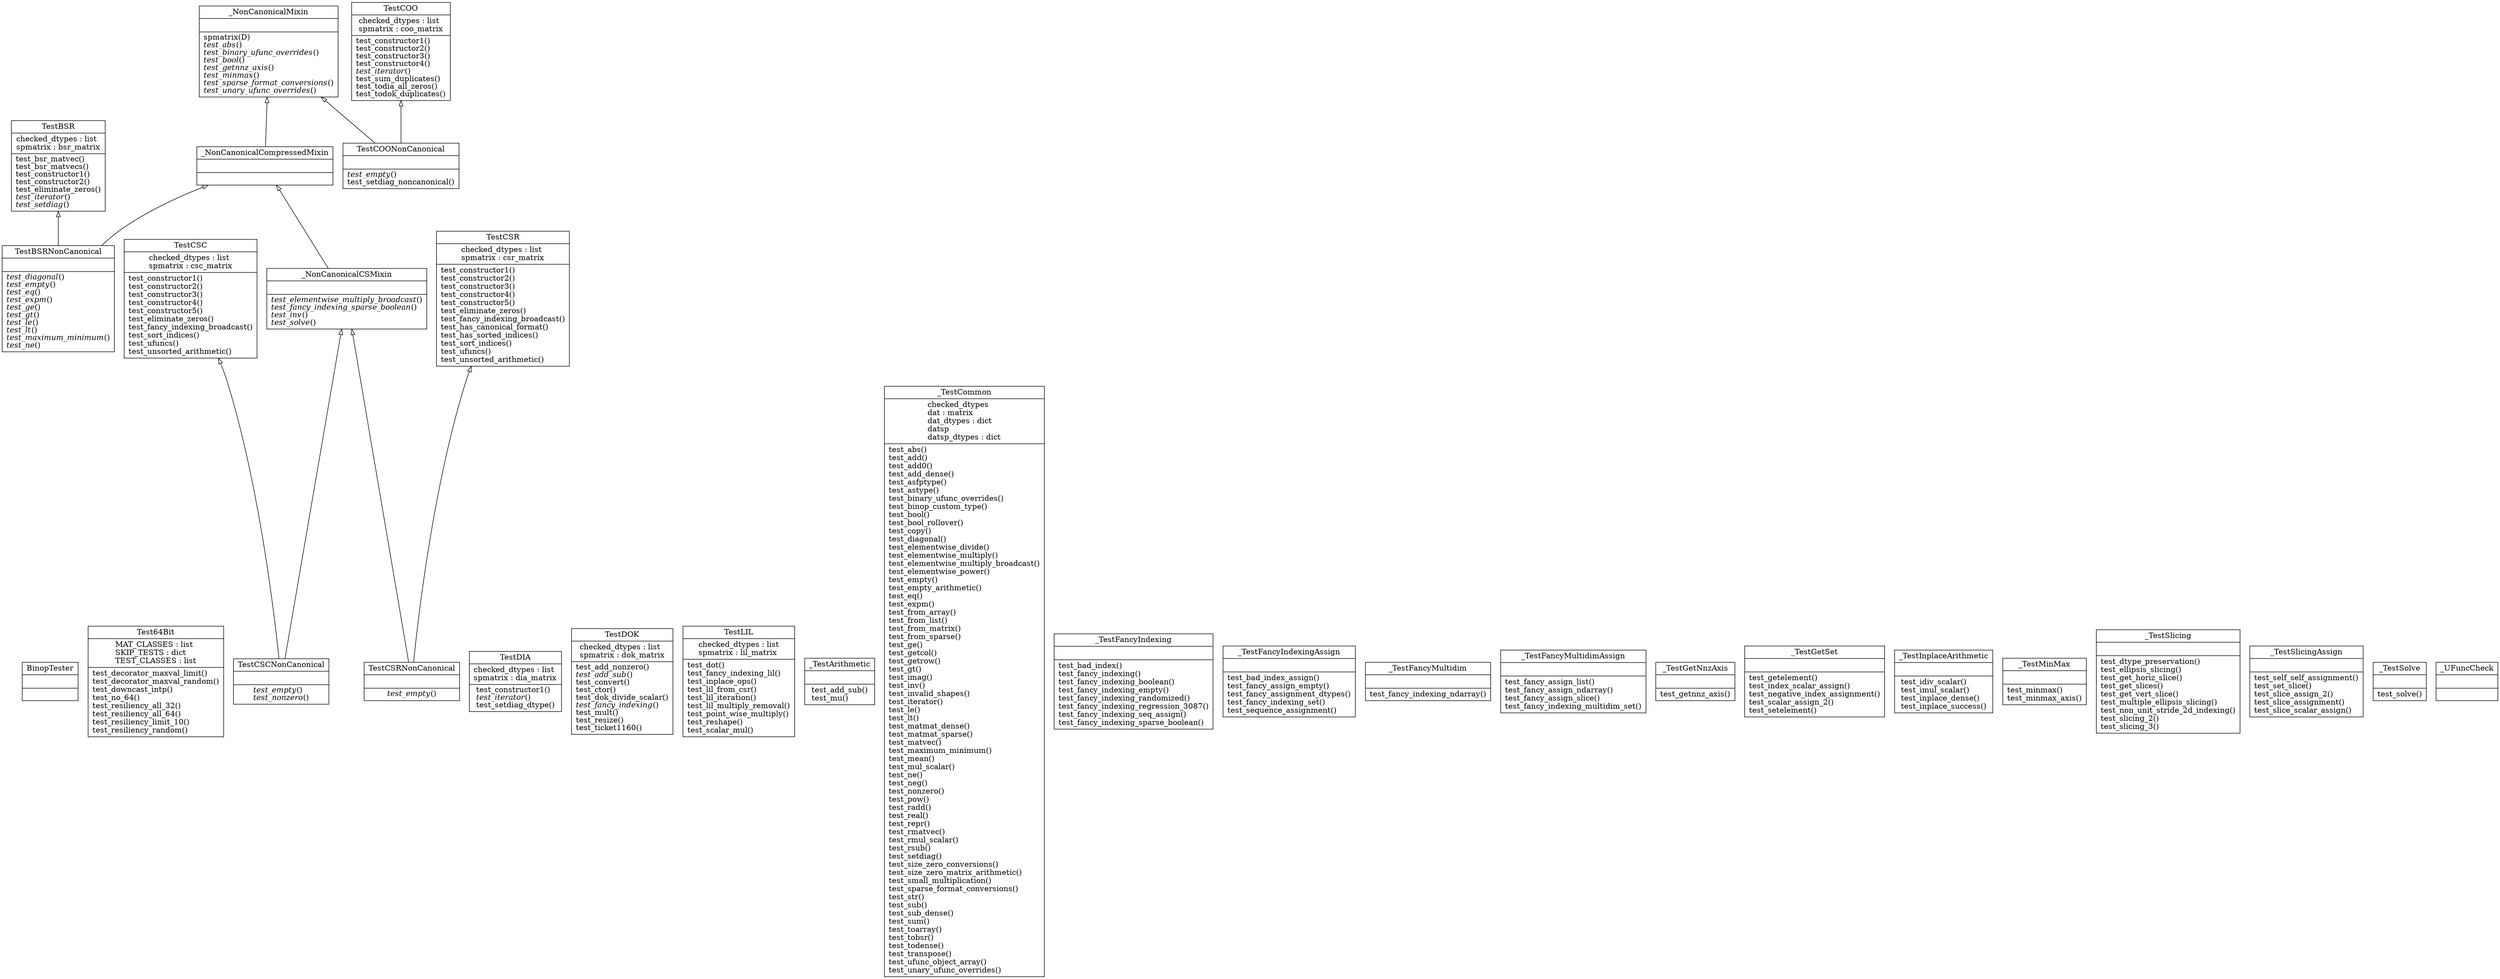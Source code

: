 digraph "classes_14" {
rankdir=BT
charset="utf-8"
"test_base.BinopTester" [color="black", fontcolor="black", label=<{BinopTester|<br ALIGN="LEFT"/>|}>, shape="record", style="solid"];
"test_base.Test64Bit" [color="black", fontcolor="black", label=<{Test64Bit|MAT_CLASSES : list<br ALIGN="LEFT"/>SKIP_TESTS : dict<br ALIGN="LEFT"/>TEST_CLASSES : list<br ALIGN="LEFT"/>|test_decorator_maxval_limit()<br ALIGN="LEFT"/>test_decorator_maxval_random()<br ALIGN="LEFT"/>test_downcast_intp()<br ALIGN="LEFT"/>test_no_64()<br ALIGN="LEFT"/>test_resiliency_all_32()<br ALIGN="LEFT"/>test_resiliency_all_64()<br ALIGN="LEFT"/>test_resiliency_limit_10()<br ALIGN="LEFT"/>test_resiliency_random()<br ALIGN="LEFT"/>}>, shape="record", style="solid"];
"test_base.TestBSR" [color="black", fontcolor="black", label=<{TestBSR|checked_dtypes : list<br ALIGN="LEFT"/>spmatrix : bsr_matrix<br ALIGN="LEFT"/>|test_bsr_matvec()<br ALIGN="LEFT"/>test_bsr_matvecs()<br ALIGN="LEFT"/>test_constructor1()<br ALIGN="LEFT"/>test_constructor2()<br ALIGN="LEFT"/>test_eliminate_zeros()<br ALIGN="LEFT"/><I>test_iterator</I>()<br ALIGN="LEFT"/><I>test_setdiag</I>()<br ALIGN="LEFT"/>}>, shape="record", style="solid"];
"test_base.TestBSRNonCanonical" [color="black", fontcolor="black", label=<{TestBSRNonCanonical|<br ALIGN="LEFT"/>|<I>test_diagonal</I>()<br ALIGN="LEFT"/><I>test_empty</I>()<br ALIGN="LEFT"/><I>test_eq</I>()<br ALIGN="LEFT"/><I>test_expm</I>()<br ALIGN="LEFT"/><I>test_ge</I>()<br ALIGN="LEFT"/><I>test_gt</I>()<br ALIGN="LEFT"/><I>test_le</I>()<br ALIGN="LEFT"/><I>test_lt</I>()<br ALIGN="LEFT"/><I>test_maximum_minimum</I>()<br ALIGN="LEFT"/><I>test_ne</I>()<br ALIGN="LEFT"/>}>, shape="record", style="solid"];
"test_base.TestCOO" [color="black", fontcolor="black", label=<{TestCOO|checked_dtypes : list<br ALIGN="LEFT"/>spmatrix : coo_matrix<br ALIGN="LEFT"/>|test_constructor1()<br ALIGN="LEFT"/>test_constructor2()<br ALIGN="LEFT"/>test_constructor3()<br ALIGN="LEFT"/>test_constructor4()<br ALIGN="LEFT"/><I>test_iterator</I>()<br ALIGN="LEFT"/>test_sum_duplicates()<br ALIGN="LEFT"/>test_todia_all_zeros()<br ALIGN="LEFT"/>test_todok_duplicates()<br ALIGN="LEFT"/>}>, shape="record", style="solid"];
"test_base.TestCOONonCanonical" [color="black", fontcolor="black", label=<{TestCOONonCanonical|<br ALIGN="LEFT"/>|<I>test_empty</I>()<br ALIGN="LEFT"/>test_setdiag_noncanonical()<br ALIGN="LEFT"/>}>, shape="record", style="solid"];
"test_base.TestCSC" [color="black", fontcolor="black", label=<{TestCSC|checked_dtypes : list<br ALIGN="LEFT"/>spmatrix : csc_matrix<br ALIGN="LEFT"/>|test_constructor1()<br ALIGN="LEFT"/>test_constructor2()<br ALIGN="LEFT"/>test_constructor3()<br ALIGN="LEFT"/>test_constructor4()<br ALIGN="LEFT"/>test_constructor5()<br ALIGN="LEFT"/>test_eliminate_zeros()<br ALIGN="LEFT"/>test_fancy_indexing_broadcast()<br ALIGN="LEFT"/>test_sort_indices()<br ALIGN="LEFT"/>test_ufuncs()<br ALIGN="LEFT"/>test_unsorted_arithmetic()<br ALIGN="LEFT"/>}>, shape="record", style="solid"];
"test_base.TestCSCNonCanonical" [color="black", fontcolor="black", label=<{TestCSCNonCanonical|<br ALIGN="LEFT"/>|<I>test_empty</I>()<br ALIGN="LEFT"/><I>test_nonzero</I>()<br ALIGN="LEFT"/>}>, shape="record", style="solid"];
"test_base.TestCSR" [color="black", fontcolor="black", label=<{TestCSR|checked_dtypes : list<br ALIGN="LEFT"/>spmatrix : csr_matrix<br ALIGN="LEFT"/>|test_constructor1()<br ALIGN="LEFT"/>test_constructor2()<br ALIGN="LEFT"/>test_constructor3()<br ALIGN="LEFT"/>test_constructor4()<br ALIGN="LEFT"/>test_constructor5()<br ALIGN="LEFT"/>test_eliminate_zeros()<br ALIGN="LEFT"/>test_fancy_indexing_broadcast()<br ALIGN="LEFT"/>test_has_canonical_format()<br ALIGN="LEFT"/>test_has_sorted_indices()<br ALIGN="LEFT"/>test_sort_indices()<br ALIGN="LEFT"/>test_ufuncs()<br ALIGN="LEFT"/>test_unsorted_arithmetic()<br ALIGN="LEFT"/>}>, shape="record", style="solid"];
"test_base.TestCSRNonCanonical" [color="black", fontcolor="black", label=<{TestCSRNonCanonical|<br ALIGN="LEFT"/>|<I>test_empty</I>()<br ALIGN="LEFT"/>}>, shape="record", style="solid"];
"test_base.TestDIA" [color="black", fontcolor="black", label=<{TestDIA|checked_dtypes : list<br ALIGN="LEFT"/>spmatrix : dia_matrix<br ALIGN="LEFT"/>|test_constructor1()<br ALIGN="LEFT"/><I>test_iterator</I>()<br ALIGN="LEFT"/>test_setdiag_dtype()<br ALIGN="LEFT"/>}>, shape="record", style="solid"];
"test_base.TestDOK" [color="black", fontcolor="black", label=<{TestDOK|checked_dtypes : list<br ALIGN="LEFT"/>spmatrix : dok_matrix<br ALIGN="LEFT"/>|test_add_nonzero()<br ALIGN="LEFT"/><I>test_add_sub</I>()<br ALIGN="LEFT"/>test_convert()<br ALIGN="LEFT"/>test_ctor()<br ALIGN="LEFT"/>test_dok_divide_scalar()<br ALIGN="LEFT"/><I>test_fancy_indexing</I>()<br ALIGN="LEFT"/>test_mult()<br ALIGN="LEFT"/>test_resize()<br ALIGN="LEFT"/>test_ticket1160()<br ALIGN="LEFT"/>}>, shape="record", style="solid"];
"test_base.TestLIL" [color="black", fontcolor="black", label=<{TestLIL|checked_dtypes : list<br ALIGN="LEFT"/>spmatrix : lil_matrix<br ALIGN="LEFT"/>|test_dot()<br ALIGN="LEFT"/>test_fancy_indexing_lil()<br ALIGN="LEFT"/>test_inplace_ops()<br ALIGN="LEFT"/>test_lil_from_csr()<br ALIGN="LEFT"/>test_lil_iteration()<br ALIGN="LEFT"/>test_lil_multiply_removal()<br ALIGN="LEFT"/>test_point_wise_multiply()<br ALIGN="LEFT"/>test_reshape()<br ALIGN="LEFT"/>test_scalar_mul()<br ALIGN="LEFT"/>}>, shape="record", style="solid"];
"test_base._NonCanonicalCSMixin" [color="black", fontcolor="black", label=<{_NonCanonicalCSMixin|<br ALIGN="LEFT"/>|<I>test_elementwise_multiply_broadcast</I>()<br ALIGN="LEFT"/><I>test_fancy_indexing_sparse_boolean</I>()<br ALIGN="LEFT"/><I>test_inv</I>()<br ALIGN="LEFT"/><I>test_solve</I>()<br ALIGN="LEFT"/>}>, shape="record", style="solid"];
"test_base._NonCanonicalCompressedMixin" [color="black", fontcolor="black", label=<{_NonCanonicalCompressedMixin|<br ALIGN="LEFT"/>|}>, shape="record", style="solid"];
"test_base._NonCanonicalMixin" [color="black", fontcolor="black", label=<{_NonCanonicalMixin|<br ALIGN="LEFT"/>|spmatrix(D)<br ALIGN="LEFT"/><I>test_abs</I>()<br ALIGN="LEFT"/><I>test_binary_ufunc_overrides</I>()<br ALIGN="LEFT"/><I>test_bool</I>()<br ALIGN="LEFT"/><I>test_getnnz_axis</I>()<br ALIGN="LEFT"/><I>test_minmax</I>()<br ALIGN="LEFT"/><I>test_sparse_format_conversions</I>()<br ALIGN="LEFT"/><I>test_unary_ufunc_overrides</I>()<br ALIGN="LEFT"/>}>, shape="record", style="solid"];
"test_base._TestArithmetic" [color="black", fontcolor="black", label=<{_TestArithmetic|<br ALIGN="LEFT"/>|test_add_sub()<br ALIGN="LEFT"/>test_mu()<br ALIGN="LEFT"/>}>, shape="record", style="solid"];
"test_base._TestCommon" [color="black", fontcolor="black", label=<{_TestCommon|checked_dtypes<br ALIGN="LEFT"/>dat : matrix<br ALIGN="LEFT"/>dat_dtypes : dict<br ALIGN="LEFT"/>datsp<br ALIGN="LEFT"/>datsp_dtypes : dict<br ALIGN="LEFT"/>|test_abs()<br ALIGN="LEFT"/>test_add()<br ALIGN="LEFT"/>test_add0()<br ALIGN="LEFT"/>test_add_dense()<br ALIGN="LEFT"/>test_asfptype()<br ALIGN="LEFT"/>test_astype()<br ALIGN="LEFT"/>test_binary_ufunc_overrides()<br ALIGN="LEFT"/>test_binop_custom_type()<br ALIGN="LEFT"/>test_bool()<br ALIGN="LEFT"/>test_bool_rollover()<br ALIGN="LEFT"/>test_copy()<br ALIGN="LEFT"/>test_diagonal()<br ALIGN="LEFT"/>test_elementwise_divide()<br ALIGN="LEFT"/>test_elementwise_multiply()<br ALIGN="LEFT"/>test_elementwise_multiply_broadcast()<br ALIGN="LEFT"/>test_elementwise_power()<br ALIGN="LEFT"/>test_empty()<br ALIGN="LEFT"/>test_empty_arithmetic()<br ALIGN="LEFT"/>test_eq()<br ALIGN="LEFT"/>test_expm()<br ALIGN="LEFT"/>test_from_array()<br ALIGN="LEFT"/>test_from_list()<br ALIGN="LEFT"/>test_from_matrix()<br ALIGN="LEFT"/>test_from_sparse()<br ALIGN="LEFT"/>test_ge()<br ALIGN="LEFT"/>test_getcol()<br ALIGN="LEFT"/>test_getrow()<br ALIGN="LEFT"/>test_gt()<br ALIGN="LEFT"/>test_imag()<br ALIGN="LEFT"/>test_inv()<br ALIGN="LEFT"/>test_invalid_shapes()<br ALIGN="LEFT"/>test_iterator()<br ALIGN="LEFT"/>test_le()<br ALIGN="LEFT"/>test_lt()<br ALIGN="LEFT"/>test_matmat_dense()<br ALIGN="LEFT"/>test_matmat_sparse()<br ALIGN="LEFT"/>test_matvec()<br ALIGN="LEFT"/>test_maximum_minimum()<br ALIGN="LEFT"/>test_mean()<br ALIGN="LEFT"/>test_mul_scalar()<br ALIGN="LEFT"/>test_ne()<br ALIGN="LEFT"/>test_neg()<br ALIGN="LEFT"/>test_nonzero()<br ALIGN="LEFT"/>test_pow()<br ALIGN="LEFT"/>test_radd()<br ALIGN="LEFT"/>test_real()<br ALIGN="LEFT"/>test_repr()<br ALIGN="LEFT"/>test_rmatvec()<br ALIGN="LEFT"/>test_rmul_scalar()<br ALIGN="LEFT"/>test_rsub()<br ALIGN="LEFT"/>test_setdiag()<br ALIGN="LEFT"/>test_size_zero_conversions()<br ALIGN="LEFT"/>test_size_zero_matrix_arithmetic()<br ALIGN="LEFT"/>test_small_multiplication()<br ALIGN="LEFT"/>test_sparse_format_conversions()<br ALIGN="LEFT"/>test_str()<br ALIGN="LEFT"/>test_sub()<br ALIGN="LEFT"/>test_sub_dense()<br ALIGN="LEFT"/>test_sum()<br ALIGN="LEFT"/>test_toarray()<br ALIGN="LEFT"/>test_tobsr()<br ALIGN="LEFT"/>test_todense()<br ALIGN="LEFT"/>test_transpose()<br ALIGN="LEFT"/>test_ufunc_object_array()<br ALIGN="LEFT"/>test_unary_ufunc_overrides()<br ALIGN="LEFT"/>}>, shape="record", style="solid"];
"test_base._TestFancyIndexing" [color="black", fontcolor="black", label=<{_TestFancyIndexing|<br ALIGN="LEFT"/>|test_bad_index()<br ALIGN="LEFT"/>test_fancy_indexing()<br ALIGN="LEFT"/>test_fancy_indexing_boolean()<br ALIGN="LEFT"/>test_fancy_indexing_empty()<br ALIGN="LEFT"/>test_fancy_indexing_randomized()<br ALIGN="LEFT"/>test_fancy_indexing_regression_3087()<br ALIGN="LEFT"/>test_fancy_indexing_seq_assign()<br ALIGN="LEFT"/>test_fancy_indexing_sparse_boolean()<br ALIGN="LEFT"/>}>, shape="record", style="solid"];
"test_base._TestFancyIndexingAssign" [color="black", fontcolor="black", label=<{_TestFancyIndexingAssign|<br ALIGN="LEFT"/>|test_bad_index_assign()<br ALIGN="LEFT"/>test_fancy_assign_empty()<br ALIGN="LEFT"/>test_fancy_assignment_dtypes()<br ALIGN="LEFT"/>test_fancy_indexing_set()<br ALIGN="LEFT"/>test_sequence_assignment()<br ALIGN="LEFT"/>}>, shape="record", style="solid"];
"test_base._TestFancyMultidim" [color="black", fontcolor="black", label=<{_TestFancyMultidim|<br ALIGN="LEFT"/>|test_fancy_indexing_ndarray()<br ALIGN="LEFT"/>}>, shape="record", style="solid"];
"test_base._TestFancyMultidimAssign" [color="black", fontcolor="black", label=<{_TestFancyMultidimAssign|<br ALIGN="LEFT"/>|test_fancy_assign_list()<br ALIGN="LEFT"/>test_fancy_assign_ndarray()<br ALIGN="LEFT"/>test_fancy_assign_slice()<br ALIGN="LEFT"/>test_fancy_indexing_multidim_set()<br ALIGN="LEFT"/>}>, shape="record", style="solid"];
"test_base._TestGetNnzAxis" [color="black", fontcolor="black", label=<{_TestGetNnzAxis|<br ALIGN="LEFT"/>|test_getnnz_axis()<br ALIGN="LEFT"/>}>, shape="record", style="solid"];
"test_base._TestGetSet" [color="black", fontcolor="black", label=<{_TestGetSet|<br ALIGN="LEFT"/>|test_getelement()<br ALIGN="LEFT"/>test_index_scalar_assign()<br ALIGN="LEFT"/>test_negative_index_assignment()<br ALIGN="LEFT"/>test_scalar_assign_2()<br ALIGN="LEFT"/>test_setelement()<br ALIGN="LEFT"/>}>, shape="record", style="solid"];
"test_base._TestInplaceArithmetic" [color="black", fontcolor="black", label=<{_TestInplaceArithmetic|<br ALIGN="LEFT"/>|test_idiv_scalar()<br ALIGN="LEFT"/>test_imul_scalar()<br ALIGN="LEFT"/>test_inplace_dense()<br ALIGN="LEFT"/>test_inplace_success()<br ALIGN="LEFT"/>}>, shape="record", style="solid"];
"test_base._TestMinMax" [color="black", fontcolor="black", label=<{_TestMinMax|<br ALIGN="LEFT"/>|test_minmax()<br ALIGN="LEFT"/>test_minmax_axis()<br ALIGN="LEFT"/>}>, shape="record", style="solid"];
"test_base._TestSlicing" [color="black", fontcolor="black", label=<{_TestSlicing|<br ALIGN="LEFT"/>|test_dtype_preservation()<br ALIGN="LEFT"/>test_ellipsis_slicing()<br ALIGN="LEFT"/>test_get_horiz_slice()<br ALIGN="LEFT"/>test_get_slices()<br ALIGN="LEFT"/>test_get_vert_slice()<br ALIGN="LEFT"/>test_multiple_ellipsis_slicing()<br ALIGN="LEFT"/>test_non_unit_stride_2d_indexing()<br ALIGN="LEFT"/>test_slicing_2()<br ALIGN="LEFT"/>test_slicing_3()<br ALIGN="LEFT"/>}>, shape="record", style="solid"];
"test_base._TestSlicingAssign" [color="black", fontcolor="black", label=<{_TestSlicingAssign|<br ALIGN="LEFT"/>|test_self_self_assignment()<br ALIGN="LEFT"/>test_set_slice()<br ALIGN="LEFT"/>test_slice_assign_2()<br ALIGN="LEFT"/>test_slice_assignment()<br ALIGN="LEFT"/>test_slice_scalar_assign()<br ALIGN="LEFT"/>}>, shape="record", style="solid"];
"test_base._TestSolve" [color="black", fontcolor="black", label=<{_TestSolve|<br ALIGN="LEFT"/>|test_solve()<br ALIGN="LEFT"/>}>, shape="record", style="solid"];
"test_base._UFuncCheck" [color="black", fontcolor="black", label=<{_UFuncCheck|<br ALIGN="LEFT"/>|}>, shape="record", style="solid"];
"test_base.TestBSRNonCanonical" -> "test_base.TestBSR" [arrowhead="empty", arrowtail="none"];
"test_base.TestBSRNonCanonical" -> "test_base._NonCanonicalCompressedMixin" [arrowhead="empty", arrowtail="none"];
"test_base.TestCOONonCanonical" -> "test_base.TestCOO" [arrowhead="empty", arrowtail="none"];
"test_base.TestCOONonCanonical" -> "test_base._NonCanonicalMixin" [arrowhead="empty", arrowtail="none"];
"test_base.TestCSCNonCanonical" -> "test_base.TestCSC" [arrowhead="empty", arrowtail="none"];
"test_base.TestCSCNonCanonical" -> "test_base._NonCanonicalCSMixin" [arrowhead="empty", arrowtail="none"];
"test_base.TestCSRNonCanonical" -> "test_base.TestCSR" [arrowhead="empty", arrowtail="none"];
"test_base.TestCSRNonCanonical" -> "test_base._NonCanonicalCSMixin" [arrowhead="empty", arrowtail="none"];
"test_base._NonCanonicalCSMixin" -> "test_base._NonCanonicalCompressedMixin" [arrowhead="empty", arrowtail="none"];
"test_base._NonCanonicalCompressedMixin" -> "test_base._NonCanonicalMixin" [arrowhead="empty", arrowtail="none"];
}
